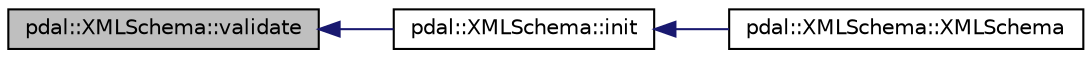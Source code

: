 digraph "pdal::XMLSchema::validate"
{
  edge [fontname="Helvetica",fontsize="10",labelfontname="Helvetica",labelfontsize="10"];
  node [fontname="Helvetica",fontsize="10",shape=record];
  rankdir="LR";
  Node1 [label="pdal::XMLSchema::validate",height=0.2,width=0.4,color="black", fillcolor="grey75", style="filled", fontcolor="black"];
  Node1 -> Node2 [dir="back",color="midnightblue",fontsize="10",style="solid",fontname="Helvetica"];
  Node2 [label="pdal::XMLSchema::init",height=0.2,width=0.4,color="black", fillcolor="white", style="filled",URL="$classpdal_1_1XMLSchema.html#afc87913e1409da37e9a30ea0dfd930bc"];
  Node2 -> Node3 [dir="back",color="midnightblue",fontsize="10",style="solid",fontname="Helvetica"];
  Node3 [label="pdal::XMLSchema::XMLSchema",height=0.2,width=0.4,color="black", fillcolor="white", style="filled",URL="$classpdal_1_1XMLSchema.html#a1aabcaa1a2ec462952a940e904d3ee11"];
}
